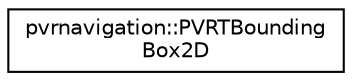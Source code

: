 digraph "Graphical Class Hierarchy"
{
  edge [fontname="Helvetica",fontsize="10",labelfontname="Helvetica",labelfontsize="10"];
  node [fontname="Helvetica",fontsize="10",shape=record];
  rankdir="LR";
  Node1 [label="pvrnavigation::PVRTBounding\lBox2D",height=0.2,width=0.4,color="black", fillcolor="white", style="filled",URL="$structpvrnavigation_1_1_p_v_r_t_bounding_box2_d.html"];
}
